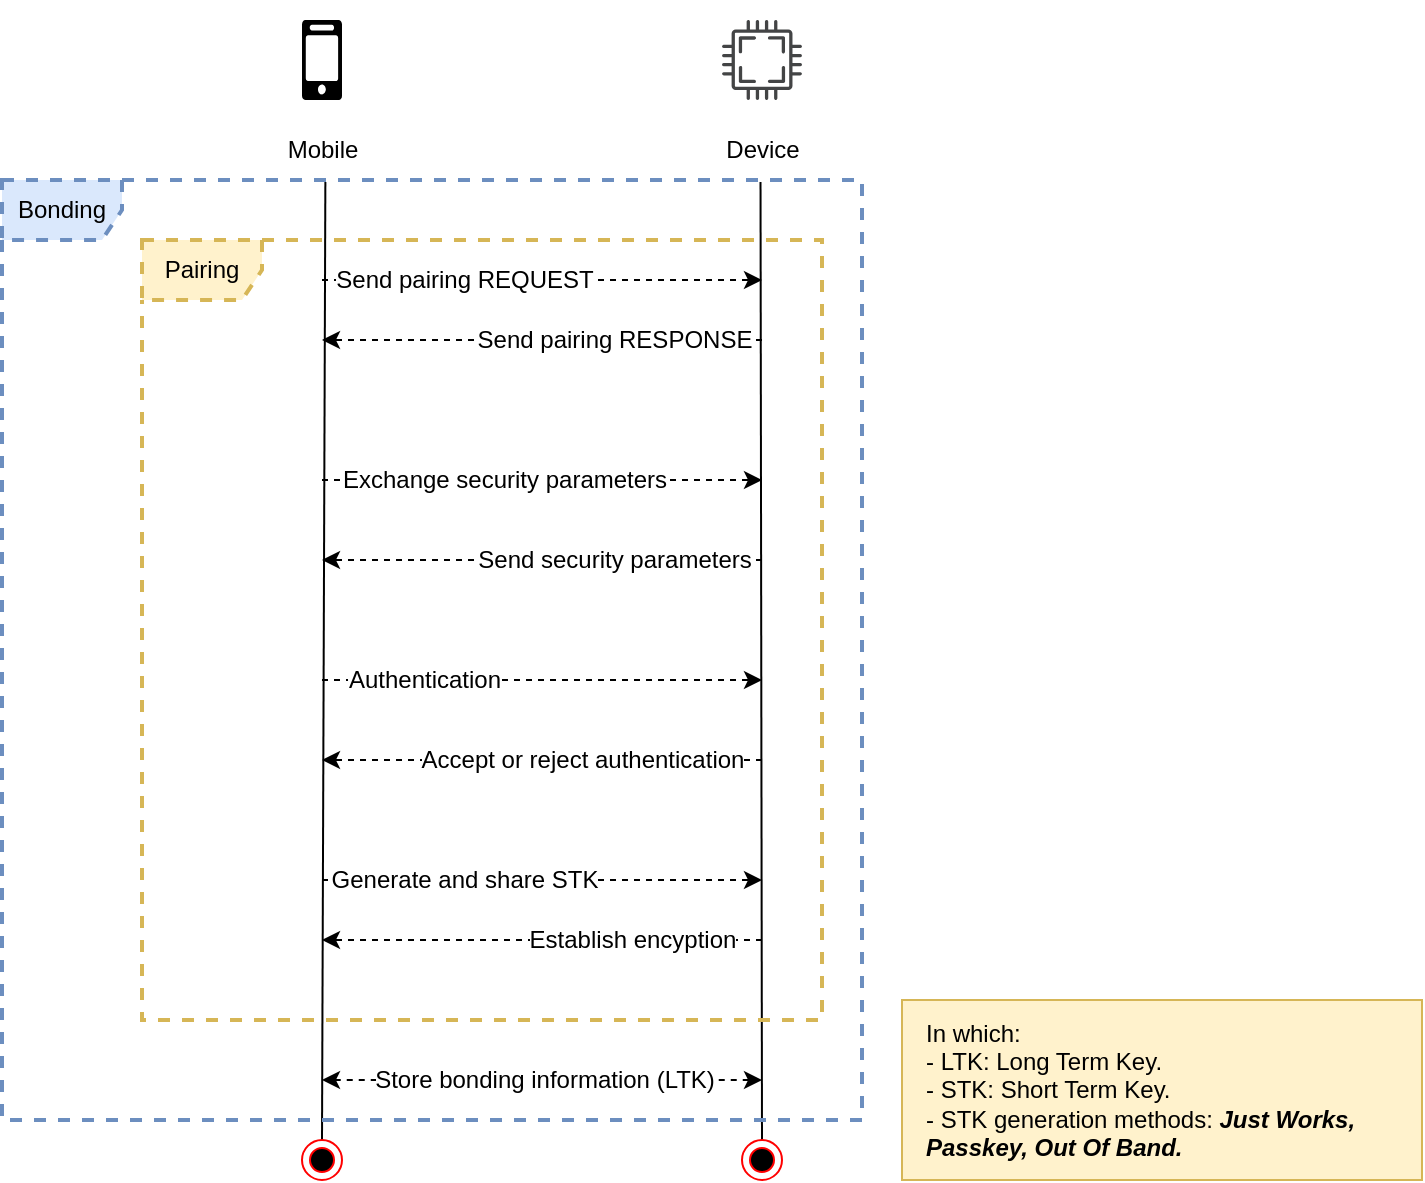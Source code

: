 <mxfile version="24.7.7">
  <diagram name="Page-1" id="DqNvBA6zoi1SVUKx56q5">
    <mxGraphModel dx="2569" dy="975" grid="1" gridSize="10" guides="1" tooltips="1" connect="1" arrows="1" fold="1" page="1" pageScale="1" pageWidth="850" pageHeight="1100" math="0" shadow="0">
      <root>
        <mxCell id="0" />
        <mxCell id="1" parent="0" />
        <mxCell id="qVFFXwhTi7T5KPttS_bD-4" value="" style="endArrow=none;html=1;rounded=0;exitX=0.5;exitY=0;exitDx=0;exitDy=0;entryX=0.376;entryY=0.002;entryDx=0;entryDy=0;entryPerimeter=0;" edge="1" parent="1" source="qVFFXwhTi7T5KPttS_bD-30" target="qVFFXwhTi7T5KPttS_bD-34">
          <mxGeometry width="50" height="50" relative="1" as="geometry">
            <mxPoint x="270" y="710" as="sourcePoint" />
            <mxPoint x="270" y="260" as="targetPoint" />
          </mxGeometry>
        </mxCell>
        <mxCell id="qVFFXwhTi7T5KPttS_bD-5" value="" style="group" vertex="1" connectable="0" parent="1">
          <mxGeometry x="460" y="160" width="60" height="90" as="geometry" />
        </mxCell>
        <mxCell id="qVFFXwhTi7T5KPttS_bD-2" value="" style="sketch=0;pointerEvents=1;shadow=0;dashed=0;html=1;strokeColor=none;fillColor=#434445;aspect=fixed;labelPosition=center;verticalLabelPosition=bottom;verticalAlign=top;align=center;outlineConnect=0;shape=mxgraph.vvd.cpu;" vertex="1" parent="qVFFXwhTi7T5KPttS_bD-5">
          <mxGeometry x="10" y="10" width="40" height="40" as="geometry" />
        </mxCell>
        <mxCell id="qVFFXwhTi7T5KPttS_bD-3" value="Device" style="text;html=1;align=center;verticalAlign=middle;resizable=0;points=[];autosize=1;strokeColor=none;fillColor=none;" vertex="1" parent="qVFFXwhTi7T5KPttS_bD-5">
          <mxGeometry y="60" width="60" height="30" as="geometry" />
        </mxCell>
        <mxCell id="qVFFXwhTi7T5KPttS_bD-6" value="" style="endArrow=none;html=1;rounded=0;exitX=0.5;exitY=0;exitDx=0;exitDy=0;entryX=0.882;entryY=0.002;entryDx=0;entryDy=0;entryPerimeter=0;" edge="1" parent="1" source="qVFFXwhTi7T5KPttS_bD-31" target="qVFFXwhTi7T5KPttS_bD-34">
          <mxGeometry width="50" height="50" relative="1" as="geometry">
            <mxPoint x="490" y="710" as="sourcePoint" />
            <mxPoint x="490" y="260" as="targetPoint" />
          </mxGeometry>
        </mxCell>
        <mxCell id="qVFFXwhTi7T5KPttS_bD-7" value="" style="endArrow=classic;html=1;rounded=0;dashed=1;" edge="1" parent="1">
          <mxGeometry width="50" height="50" relative="1" as="geometry">
            <mxPoint x="270" y="300" as="sourcePoint" />
            <mxPoint x="490" y="300" as="targetPoint" />
          </mxGeometry>
        </mxCell>
        <mxCell id="qVFFXwhTi7T5KPttS_bD-9" value="Send pairing REQUEST" style="edgeLabel;html=1;align=center;verticalAlign=middle;resizable=0;points=[];fontSize=12;" vertex="1" connectable="0" parent="qVFFXwhTi7T5KPttS_bD-7">
          <mxGeometry x="-0.161" relative="1" as="geometry">
            <mxPoint x="-22" as="offset" />
          </mxGeometry>
        </mxCell>
        <mxCell id="qVFFXwhTi7T5KPttS_bD-10" value="" style="endArrow=classic;html=1;rounded=0;dashed=1;" edge="1" parent="1">
          <mxGeometry width="50" height="50" relative="1" as="geometry">
            <mxPoint x="490" y="330" as="sourcePoint" />
            <mxPoint x="270" y="330" as="targetPoint" />
          </mxGeometry>
        </mxCell>
        <mxCell id="qVFFXwhTi7T5KPttS_bD-11" value="Send pairing RESPONSE" style="edgeLabel;html=1;align=center;verticalAlign=middle;resizable=0;points=[];fontSize=12;" vertex="1" connectable="0" parent="qVFFXwhTi7T5KPttS_bD-10">
          <mxGeometry x="-0.161" relative="1" as="geometry">
            <mxPoint x="18" as="offset" />
          </mxGeometry>
        </mxCell>
        <mxCell id="qVFFXwhTi7T5KPttS_bD-12" value="" style="endArrow=classic;html=1;rounded=0;dashed=1;" edge="1" parent="1">
          <mxGeometry width="50" height="50" relative="1" as="geometry">
            <mxPoint x="270" y="400" as="sourcePoint" />
            <mxPoint x="490" y="400" as="targetPoint" />
          </mxGeometry>
        </mxCell>
        <mxCell id="qVFFXwhTi7T5KPttS_bD-13" value="Exchange security parameters" style="edgeLabel;html=1;align=center;verticalAlign=middle;resizable=0;points=[];fontSize=12;" vertex="1" connectable="0" parent="qVFFXwhTi7T5KPttS_bD-12">
          <mxGeometry x="-0.161" relative="1" as="geometry">
            <mxPoint x="-2" as="offset" />
          </mxGeometry>
        </mxCell>
        <mxCell id="qVFFXwhTi7T5KPttS_bD-14" value="" style="endArrow=classic;html=1;rounded=0;dashed=1;" edge="1" parent="1">
          <mxGeometry width="50" height="50" relative="1" as="geometry">
            <mxPoint x="490" y="440" as="sourcePoint" />
            <mxPoint x="270" y="440" as="targetPoint" />
          </mxGeometry>
        </mxCell>
        <mxCell id="qVFFXwhTi7T5KPttS_bD-15" value="Send security parameters" style="edgeLabel;html=1;align=center;verticalAlign=middle;resizable=0;points=[];fontSize=12;" vertex="1" connectable="0" parent="qVFFXwhTi7T5KPttS_bD-14">
          <mxGeometry x="-0.161" relative="1" as="geometry">
            <mxPoint x="18" as="offset" />
          </mxGeometry>
        </mxCell>
        <mxCell id="qVFFXwhTi7T5KPttS_bD-16" value="" style="endArrow=classic;html=1;rounded=0;dashed=1;" edge="1" parent="1">
          <mxGeometry width="50" height="50" relative="1" as="geometry">
            <mxPoint x="270" y="500" as="sourcePoint" />
            <mxPoint x="490" y="500" as="targetPoint" />
          </mxGeometry>
        </mxCell>
        <mxCell id="qVFFXwhTi7T5KPttS_bD-17" value="Authentication" style="edgeLabel;html=1;align=center;verticalAlign=middle;resizable=0;points=[];fontSize=12;" vertex="1" connectable="0" parent="qVFFXwhTi7T5KPttS_bD-16">
          <mxGeometry x="-0.161" relative="1" as="geometry">
            <mxPoint x="-42" as="offset" />
          </mxGeometry>
        </mxCell>
        <mxCell id="qVFFXwhTi7T5KPttS_bD-18" value="" style="endArrow=classic;html=1;rounded=0;dashed=1;" edge="1" parent="1">
          <mxGeometry width="50" height="50" relative="1" as="geometry">
            <mxPoint x="490" y="540" as="sourcePoint" />
            <mxPoint x="270" y="540" as="targetPoint" />
          </mxGeometry>
        </mxCell>
        <mxCell id="qVFFXwhTi7T5KPttS_bD-19" value="Accept or reject authentication" style="edgeLabel;html=1;align=center;verticalAlign=middle;resizable=0;points=[];fontSize=12;" vertex="1" connectable="0" parent="qVFFXwhTi7T5KPttS_bD-18">
          <mxGeometry x="-0.161" relative="1" as="geometry">
            <mxPoint x="2" as="offset" />
          </mxGeometry>
        </mxCell>
        <mxCell id="qVFFXwhTi7T5KPttS_bD-20" value="" style="outlineConnect=0;dashed=0;verticalLabelPosition=bottom;verticalAlign=top;align=center;html=1;shape=mxgraph.aws3.mobile_client;fillColor=#000000;gradientColor=none;" vertex="1" parent="1">
          <mxGeometry x="260" y="170" width="20" height="40" as="geometry" />
        </mxCell>
        <mxCell id="qVFFXwhTi7T5KPttS_bD-23" value="Mobile" style="text;html=1;align=center;verticalAlign=middle;resizable=0;points=[];autosize=1;strokeColor=none;fillColor=none;" vertex="1" parent="1">
          <mxGeometry x="240" y="220" width="60" height="30" as="geometry" />
        </mxCell>
        <mxCell id="qVFFXwhTi7T5KPttS_bD-24" value="" style="endArrow=classic;html=1;rounded=0;dashed=1;" edge="1" parent="1">
          <mxGeometry width="50" height="50" relative="1" as="geometry">
            <mxPoint x="270" y="600" as="sourcePoint" />
            <mxPoint x="490" y="600" as="targetPoint" />
          </mxGeometry>
        </mxCell>
        <mxCell id="qVFFXwhTi7T5KPttS_bD-25" value="Generate and share STK" style="edgeLabel;html=1;align=center;verticalAlign=middle;resizable=0;points=[];fontSize=12;" vertex="1" connectable="0" parent="qVFFXwhTi7T5KPttS_bD-24">
          <mxGeometry x="-0.161" relative="1" as="geometry">
            <mxPoint x="-22" as="offset" />
          </mxGeometry>
        </mxCell>
        <mxCell id="qVFFXwhTi7T5KPttS_bD-26" value="" style="endArrow=classic;html=1;rounded=0;dashed=1;" edge="1" parent="1">
          <mxGeometry width="50" height="50" relative="1" as="geometry">
            <mxPoint x="490" y="630" as="sourcePoint" />
            <mxPoint x="270" y="630" as="targetPoint" />
          </mxGeometry>
        </mxCell>
        <mxCell id="qVFFXwhTi7T5KPttS_bD-27" value="Establish encyption" style="edgeLabel;html=1;align=center;verticalAlign=middle;resizable=0;points=[];fontSize=12;" vertex="1" connectable="0" parent="qVFFXwhTi7T5KPttS_bD-26">
          <mxGeometry x="-0.161" relative="1" as="geometry">
            <mxPoint x="27" as="offset" />
          </mxGeometry>
        </mxCell>
        <mxCell id="qVFFXwhTi7T5KPttS_bD-28" value="" style="endArrow=classic;html=1;rounded=0;dashed=1;startArrow=classic;startFill=1;" edge="1" parent="1">
          <mxGeometry width="50" height="50" relative="1" as="geometry">
            <mxPoint x="270" y="700" as="sourcePoint" />
            <mxPoint x="490" y="700" as="targetPoint" />
          </mxGeometry>
        </mxCell>
        <mxCell id="qVFFXwhTi7T5KPttS_bD-29" value="Store bonding information (LTK)" style="edgeLabel;html=1;align=center;verticalAlign=middle;resizable=0;points=[];fontSize=12;" vertex="1" connectable="0" parent="qVFFXwhTi7T5KPttS_bD-28">
          <mxGeometry x="-0.161" relative="1" as="geometry">
            <mxPoint x="18" as="offset" />
          </mxGeometry>
        </mxCell>
        <mxCell id="qVFFXwhTi7T5KPttS_bD-30" value="" style="ellipse;html=1;shape=endState;fillColor=#000000;strokeColor=#ff0000;" vertex="1" parent="1">
          <mxGeometry x="260" y="730" width="20" height="20" as="geometry" />
        </mxCell>
        <mxCell id="qVFFXwhTi7T5KPttS_bD-31" value="" style="ellipse;html=1;shape=endState;fillColor=#000000;strokeColor=#ff0000;" vertex="1" parent="1">
          <mxGeometry x="480" y="730" width="20" height="20" as="geometry" />
        </mxCell>
        <mxCell id="qVFFXwhTi7T5KPttS_bD-32" value="Pairing" style="shape=umlFrame;whiteSpace=wrap;html=1;pointerEvents=0;dashed=1;fillColor=#fff2cc;strokeColor=#d6b656;strokeWidth=2;" vertex="1" parent="1">
          <mxGeometry x="180" y="280" width="340" height="390" as="geometry" />
        </mxCell>
        <mxCell id="qVFFXwhTi7T5KPttS_bD-34" value="Bonding" style="shape=umlFrame;whiteSpace=wrap;html=1;pointerEvents=0;dashed=1;fillColor=#dae8fc;strokeColor=#6c8ebf;strokeWidth=2;" vertex="1" parent="1">
          <mxGeometry x="110" y="250" width="430" height="470" as="geometry" />
        </mxCell>
        <mxCell id="qVFFXwhTi7T5KPttS_bD-36" value="&lt;div&gt;In which:&lt;/div&gt;&lt;div&gt;- LTK: Long Term Key.&lt;br&gt;&lt;/div&gt;- STK: Short Term Key.&lt;div&gt;- STK generation methods: &lt;b&gt;&lt;i&gt;Just Works,&lt;/i&gt;&lt;/b&gt;&amp;nbsp;&lt;/div&gt;&lt;div&gt;&lt;b&gt;&lt;i&gt;Passkey, Out Of Band.&lt;/i&gt;&lt;/b&gt;&lt;/div&gt;" style="text;html=1;align=left;verticalAlign=middle;resizable=0;points=[];autosize=1;strokeColor=#d6b656;fillColor=#fff2cc;spacingLeft=10;spacingRight=10;" vertex="1" parent="1">
          <mxGeometry x="560" y="660" width="260" height="90" as="geometry" />
        </mxCell>
      </root>
    </mxGraphModel>
  </diagram>
</mxfile>
